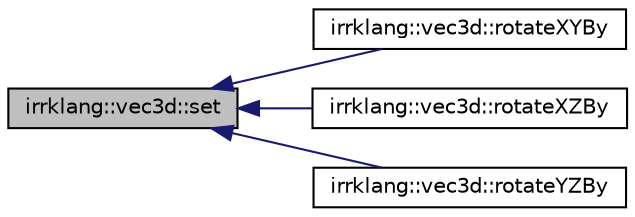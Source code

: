 digraph "irrklang::vec3d::set"
{
  bgcolor="transparent";
  edge [fontname="Helvetica",fontsize="10",labelfontname="Helvetica",labelfontsize="10"];
  node [fontname="Helvetica",fontsize="10",shape=record];
  rankdir="LR";
  Node1 [label="irrklang::vec3d::set",height=0.2,width=0.4,color="black", fillcolor="grey75", style="filled", fontcolor="black"];
  Node1 -> Node2 [dir="back",color="midnightblue",fontsize="10",style="solid",fontname="Helvetica"];
  Node2 [label="irrklang::vec3d::rotateXYBy",height=0.2,width=0.4,color="black",URL="$classirrklang_1_1vec3d.html#a73e958aac6482aea6d4947d2737b3681",tooltip="Rotates the vector by a specified number of degrees around the Z axis and the specified center..."];
  Node1 -> Node3 [dir="back",color="midnightblue",fontsize="10",style="solid",fontname="Helvetica"];
  Node3 [label="irrklang::vec3d::rotateXZBy",height=0.2,width=0.4,color="black",URL="$classirrklang_1_1vec3d.html#a3c0df42f68cbbec6506091756d518c18",tooltip="Rotates the vector by a specified number of degrees around the Y axis and the specified center..."];
  Node1 -> Node4 [dir="back",color="midnightblue",fontsize="10",style="solid",fontname="Helvetica"];
  Node4 [label="irrklang::vec3d::rotateYZBy",height=0.2,width=0.4,color="black",URL="$classirrklang_1_1vec3d.html#aa619d2ed5f8e992f5ec60d7b262a0108",tooltip="Rotates the vector by a specified number of degrees around the X axis and the specified center..."];
}

